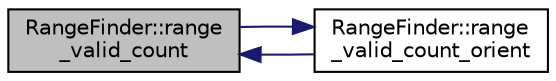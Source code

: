 digraph "RangeFinder::range_valid_count"
{
 // INTERACTIVE_SVG=YES
  edge [fontname="Helvetica",fontsize="10",labelfontname="Helvetica",labelfontsize="10"];
  node [fontname="Helvetica",fontsize="10",shape=record];
  rankdir="LR";
  Node1 [label="RangeFinder::range\l_valid_count",height=0.2,width=0.4,color="black", fillcolor="grey75", style="filled", fontcolor="black"];
  Node1 -> Node2 [dir="back",color="midnightblue",fontsize="10",style="solid",fontname="Helvetica"];
  Node2 [label="RangeFinder::range\l_valid_count_orient",height=0.2,width=0.4,color="black", fillcolor="white", style="filled",URL="$classRangeFinder.html#a7f73705e49ef726444f5881f4c477f7c"];
  Node2 -> Node1 [dir="back",color="midnightblue",fontsize="10",style="solid",fontname="Helvetica"];
}
